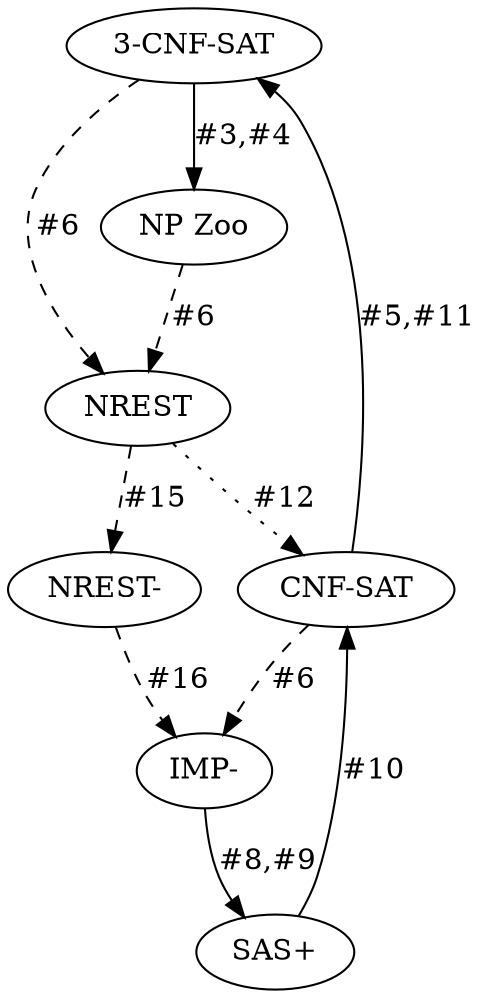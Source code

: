 digraph plan {
three_cnf_sat [label="3-CNF-SAT"];
sat [label="CNF-SAT"];
whilet [label="NREST"];
whiletm [label="NREST-"];
impm [label="IMP-"];
sas_plus [label="SAS+"];
np_zoo [label="NP Zoo"];

three_cnf_sat -> whilet [style="dashed",label="#6"];
np_zoo -> whilet [style="dashed",label="#6"];
whilet -> whiletm [style="dashed",label="#15"];
whiletm -> impm [style="dashed",label="#16"];
impm -> sas_plus [label="#8,#9"];
sas_plus -> sat [label="#10"];
sat -> three_cnf_sat [label="#5,#11"];
whilet -> sat [style="dotted",label="#12"];
three_cnf_sat -> np_zoo [label="#3,#4"];
sat -> impm [label="#6",style="dashed"];
}
